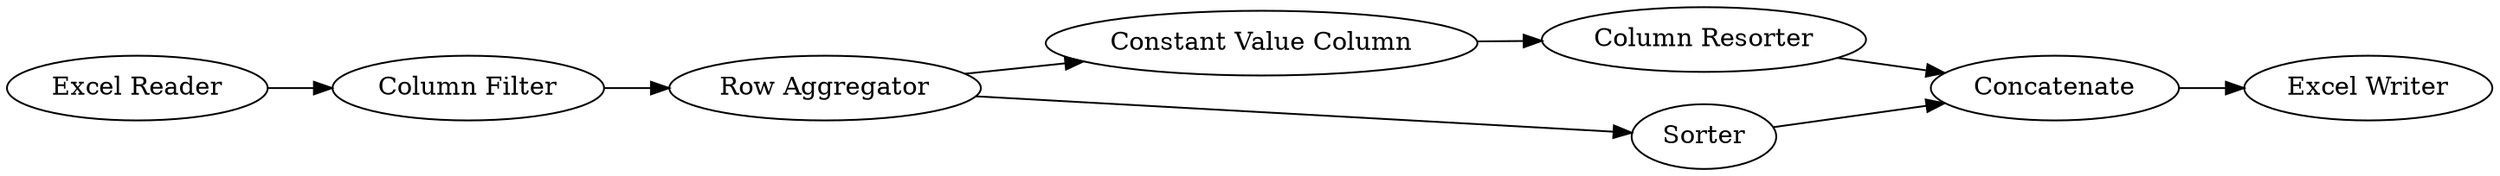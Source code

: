 digraph {
	20 -> 21
	18 -> 19
	19 -> 22
	18 -> 20
	25 -> 18
	21 -> 22
	24 -> 25
	22 -> 23
	24 [label="Excel Reader"]
	20 [label="Constant Value Column"]
	22 [label=Concatenate]
	23 [label="Excel Writer"]
	18 [label="Row Aggregator"]
	21 [label="Column Resorter"]
	25 [label="Column Filter"]
	19 [label=Sorter]
	rankdir=LR
}
